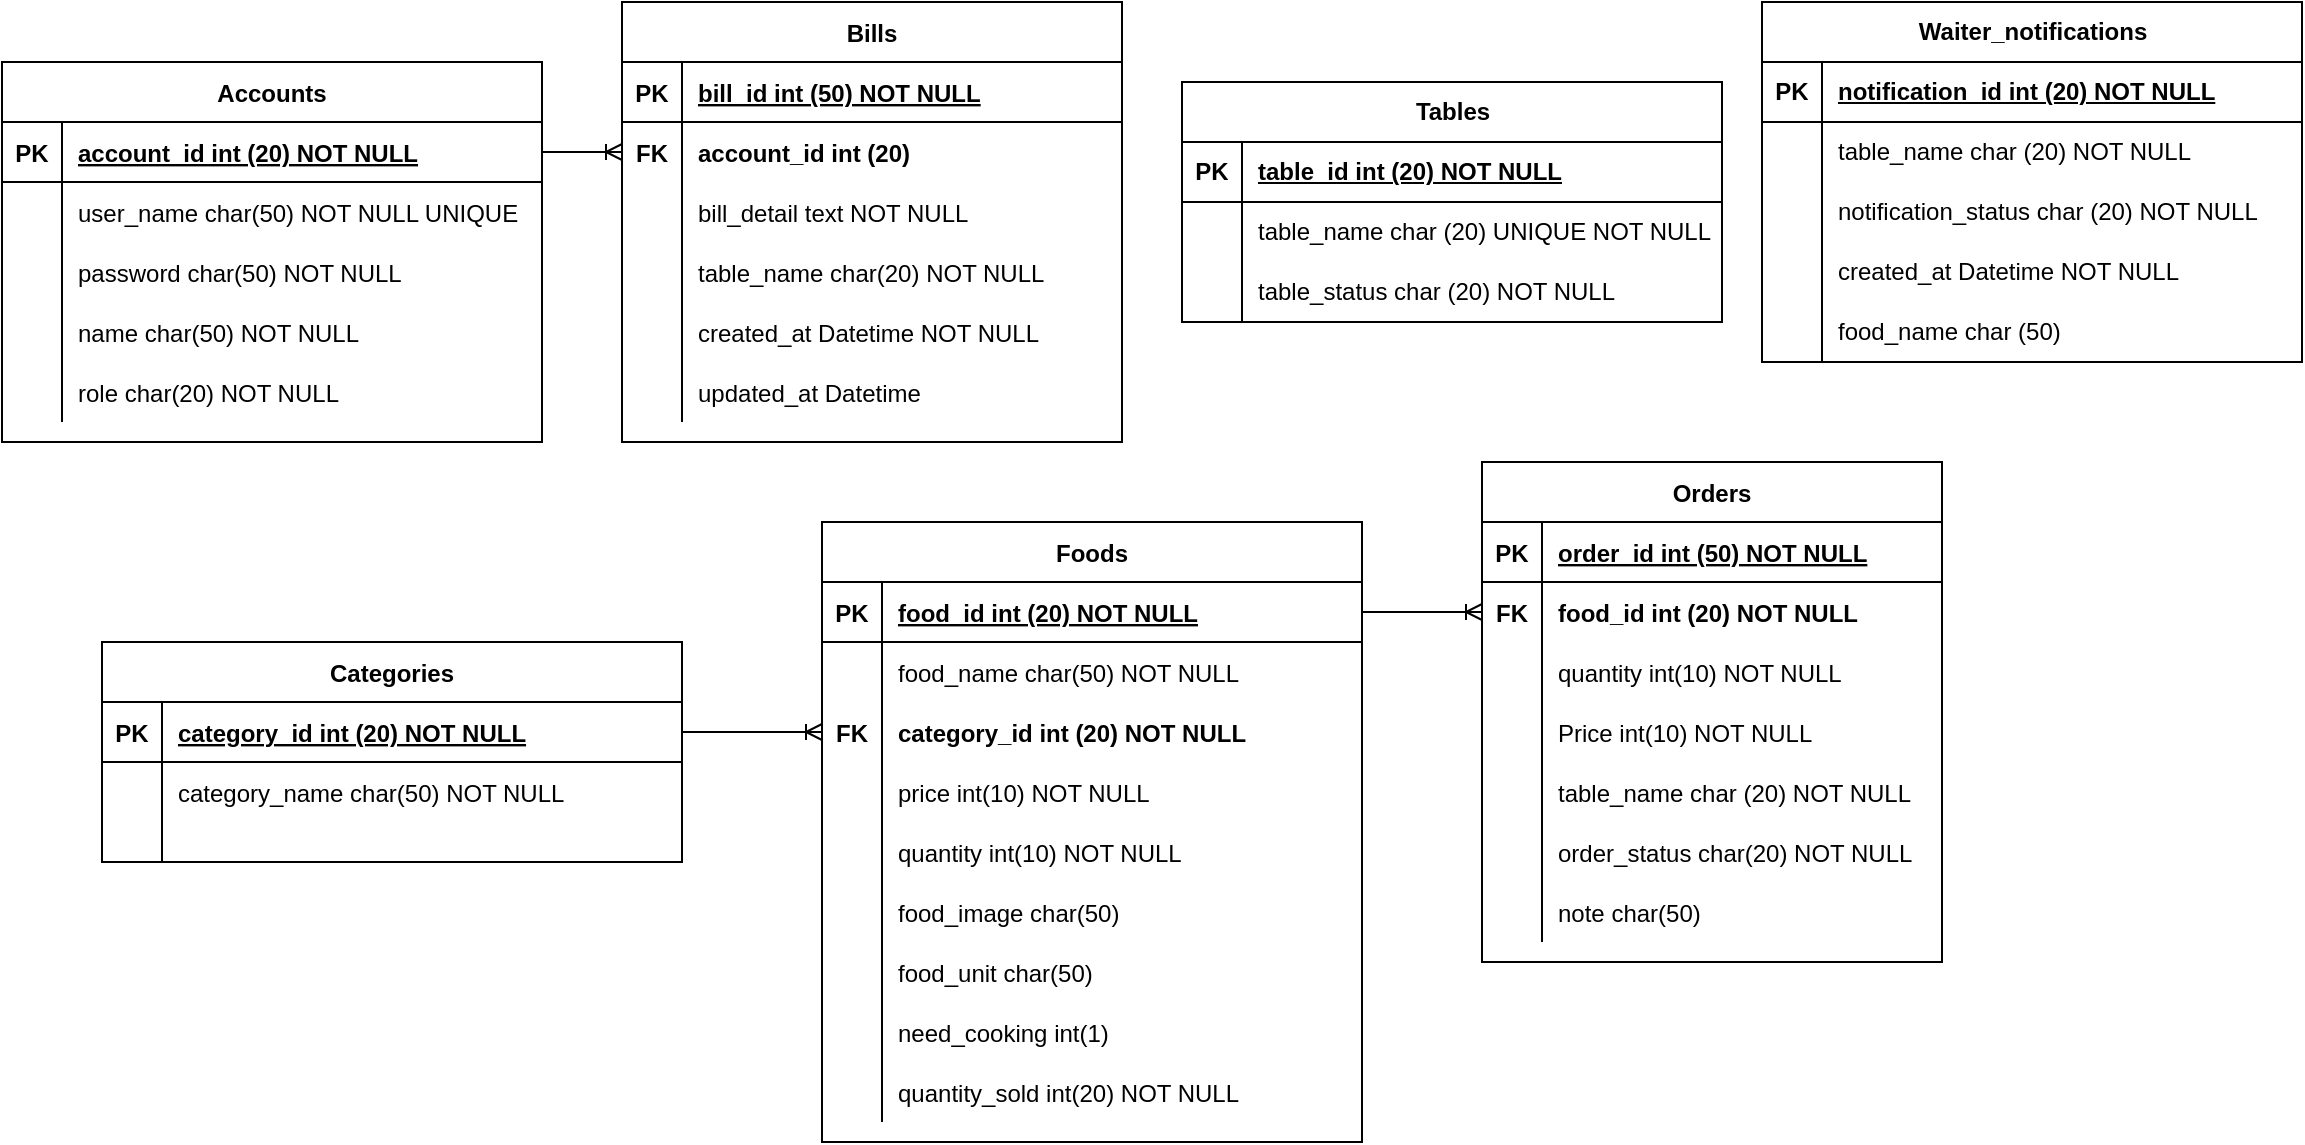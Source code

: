 <mxfile version="24.6.3" type="device">
  <diagram id="R2lEEEUBdFMjLlhIrx00" name="Page-1">
    <mxGraphModel dx="2076" dy="679" grid="1" gridSize="10" guides="1" tooltips="1" connect="1" arrows="1" fold="1" page="1" pageScale="1" pageWidth="850" pageHeight="1100" math="0" shadow="0" extFonts="Permanent Marker^https://fonts.googleapis.com/css?family=Permanent+Marker">
      <root>
        <mxCell id="0" />
        <mxCell id="1" parent="0" />
        <mxCell id="bPMgGf5_AhaVHWxSBTx6-1" value="Accounts" style="shape=table;startSize=30;container=1;collapsible=1;childLayout=tableLayout;fixedRows=1;rowLines=0;fontStyle=1;align=center;resizeLast=1;" parent="1" vertex="1">
          <mxGeometry x="-650" y="100" width="270" height="190" as="geometry" />
        </mxCell>
        <mxCell id="bPMgGf5_AhaVHWxSBTx6-2" value="" style="shape=partialRectangle;collapsible=0;dropTarget=0;pointerEvents=0;fillColor=none;points=[[0,0.5],[1,0.5]];portConstraint=eastwest;top=0;left=0;right=0;bottom=1;" parent="bPMgGf5_AhaVHWxSBTx6-1" vertex="1">
          <mxGeometry y="30" width="270" height="30" as="geometry" />
        </mxCell>
        <mxCell id="bPMgGf5_AhaVHWxSBTx6-3" value="PK" style="shape=partialRectangle;overflow=hidden;connectable=0;fillColor=none;top=0;left=0;bottom=0;right=0;fontStyle=1;" parent="bPMgGf5_AhaVHWxSBTx6-2" vertex="1">
          <mxGeometry width="30" height="30" as="geometry">
            <mxRectangle width="30" height="30" as="alternateBounds" />
          </mxGeometry>
        </mxCell>
        <mxCell id="bPMgGf5_AhaVHWxSBTx6-4" value="account_id int (20) NOT NULL" style="shape=partialRectangle;overflow=hidden;connectable=0;fillColor=none;top=0;left=0;bottom=0;right=0;align=left;spacingLeft=6;fontStyle=5;" parent="bPMgGf5_AhaVHWxSBTx6-2" vertex="1">
          <mxGeometry x="30" width="240" height="30" as="geometry">
            <mxRectangle width="240" height="30" as="alternateBounds" />
          </mxGeometry>
        </mxCell>
        <mxCell id="bPMgGf5_AhaVHWxSBTx6-5" value="" style="shape=partialRectangle;collapsible=0;dropTarget=0;pointerEvents=0;fillColor=none;points=[[0,0.5],[1,0.5]];portConstraint=eastwest;top=0;left=0;right=0;bottom=0;" parent="bPMgGf5_AhaVHWxSBTx6-1" vertex="1">
          <mxGeometry y="60" width="270" height="30" as="geometry" />
        </mxCell>
        <mxCell id="bPMgGf5_AhaVHWxSBTx6-6" value="" style="shape=partialRectangle;overflow=hidden;connectable=0;fillColor=none;top=0;left=0;bottom=0;right=0;" parent="bPMgGf5_AhaVHWxSBTx6-5" vertex="1">
          <mxGeometry width="30" height="30" as="geometry">
            <mxRectangle width="30" height="30" as="alternateBounds" />
          </mxGeometry>
        </mxCell>
        <mxCell id="bPMgGf5_AhaVHWxSBTx6-7" value="user_name char(50) NOT NULL UNIQUE" style="shape=partialRectangle;overflow=hidden;connectable=0;fillColor=none;top=0;left=0;bottom=0;right=0;align=left;spacingLeft=6;" parent="bPMgGf5_AhaVHWxSBTx6-5" vertex="1">
          <mxGeometry x="30" width="240" height="30" as="geometry">
            <mxRectangle width="240" height="30" as="alternateBounds" />
          </mxGeometry>
        </mxCell>
        <mxCell id="bPMgGf5_AhaVHWxSBTx6-8" value="" style="shape=partialRectangle;collapsible=0;dropTarget=0;pointerEvents=0;fillColor=none;points=[[0,0.5],[1,0.5]];portConstraint=eastwest;top=0;left=0;right=0;bottom=0;" parent="bPMgGf5_AhaVHWxSBTx6-1" vertex="1">
          <mxGeometry y="90" width="270" height="30" as="geometry" />
        </mxCell>
        <mxCell id="bPMgGf5_AhaVHWxSBTx6-9" value="" style="shape=partialRectangle;overflow=hidden;connectable=0;fillColor=none;top=0;left=0;bottom=0;right=0;" parent="bPMgGf5_AhaVHWxSBTx6-8" vertex="1">
          <mxGeometry width="30" height="30" as="geometry">
            <mxRectangle width="30" height="30" as="alternateBounds" />
          </mxGeometry>
        </mxCell>
        <mxCell id="bPMgGf5_AhaVHWxSBTx6-10" value="password char(50) NOT NULL" style="shape=partialRectangle;overflow=hidden;connectable=0;fillColor=none;top=0;left=0;bottom=0;right=0;align=left;spacingLeft=6;" parent="bPMgGf5_AhaVHWxSBTx6-8" vertex="1">
          <mxGeometry x="30" width="240" height="30" as="geometry">
            <mxRectangle width="240" height="30" as="alternateBounds" />
          </mxGeometry>
        </mxCell>
        <mxCell id="bPMgGf5_AhaVHWxSBTx6-11" value="" style="shape=partialRectangle;collapsible=0;dropTarget=0;pointerEvents=0;fillColor=none;points=[[0,0.5],[1,0.5]];portConstraint=eastwest;top=0;left=0;right=0;bottom=0;" parent="bPMgGf5_AhaVHWxSBTx6-1" vertex="1">
          <mxGeometry y="120" width="270" height="30" as="geometry" />
        </mxCell>
        <mxCell id="bPMgGf5_AhaVHWxSBTx6-12" value="" style="shape=partialRectangle;overflow=hidden;connectable=0;fillColor=none;top=0;left=0;bottom=0;right=0;" parent="bPMgGf5_AhaVHWxSBTx6-11" vertex="1">
          <mxGeometry width="30" height="30" as="geometry">
            <mxRectangle width="30" height="30" as="alternateBounds" />
          </mxGeometry>
        </mxCell>
        <mxCell id="bPMgGf5_AhaVHWxSBTx6-13" value="name char(50) NOT NULL" style="shape=partialRectangle;overflow=hidden;connectable=0;fillColor=none;top=0;left=0;bottom=0;right=0;align=left;spacingLeft=6;" parent="bPMgGf5_AhaVHWxSBTx6-11" vertex="1">
          <mxGeometry x="30" width="240" height="30" as="geometry">
            <mxRectangle width="240" height="30" as="alternateBounds" />
          </mxGeometry>
        </mxCell>
        <mxCell id="bPMgGf5_AhaVHWxSBTx6-14" value="" style="shape=partialRectangle;collapsible=0;dropTarget=0;pointerEvents=0;fillColor=none;points=[[0,0.5],[1,0.5]];portConstraint=eastwest;top=0;left=0;right=0;bottom=0;" parent="bPMgGf5_AhaVHWxSBTx6-1" vertex="1">
          <mxGeometry y="150" width="270" height="30" as="geometry" />
        </mxCell>
        <mxCell id="bPMgGf5_AhaVHWxSBTx6-15" value="" style="shape=partialRectangle;overflow=hidden;connectable=0;fillColor=none;top=0;left=0;bottom=0;right=0;" parent="bPMgGf5_AhaVHWxSBTx6-14" vertex="1">
          <mxGeometry width="30" height="30" as="geometry">
            <mxRectangle width="30" height="30" as="alternateBounds" />
          </mxGeometry>
        </mxCell>
        <mxCell id="bPMgGf5_AhaVHWxSBTx6-16" value="role char(20) NOT NULL" style="shape=partialRectangle;overflow=hidden;connectable=0;fillColor=none;top=0;left=0;bottom=0;right=0;align=left;spacingLeft=6;" parent="bPMgGf5_AhaVHWxSBTx6-14" vertex="1">
          <mxGeometry x="30" width="240" height="30" as="geometry">
            <mxRectangle width="240" height="30" as="alternateBounds" />
          </mxGeometry>
        </mxCell>
        <mxCell id="bPMgGf5_AhaVHWxSBTx6-17" value="Categories" style="shape=table;startSize=30;container=1;collapsible=1;childLayout=tableLayout;fixedRows=1;rowLines=0;fontStyle=1;align=center;resizeLast=1;" parent="1" vertex="1">
          <mxGeometry x="-600" y="390" width="290" height="110" as="geometry" />
        </mxCell>
        <mxCell id="bPMgGf5_AhaVHWxSBTx6-18" value="" style="shape=partialRectangle;collapsible=0;dropTarget=0;pointerEvents=0;fillColor=none;points=[[0,0.5],[1,0.5]];portConstraint=eastwest;top=0;left=0;right=0;bottom=1;" parent="bPMgGf5_AhaVHWxSBTx6-17" vertex="1">
          <mxGeometry y="30" width="290" height="30" as="geometry" />
        </mxCell>
        <mxCell id="bPMgGf5_AhaVHWxSBTx6-19" value="PK" style="shape=partialRectangle;overflow=hidden;connectable=0;fillColor=none;top=0;left=0;bottom=0;right=0;fontStyle=1;" parent="bPMgGf5_AhaVHWxSBTx6-18" vertex="1">
          <mxGeometry width="30" height="30" as="geometry">
            <mxRectangle width="30" height="30" as="alternateBounds" />
          </mxGeometry>
        </mxCell>
        <mxCell id="bPMgGf5_AhaVHWxSBTx6-20" value="category_id int (20) NOT NULL" style="shape=partialRectangle;overflow=hidden;connectable=0;fillColor=none;top=0;left=0;bottom=0;right=0;align=left;spacingLeft=6;fontStyle=5;" parent="bPMgGf5_AhaVHWxSBTx6-18" vertex="1">
          <mxGeometry x="30" width="260" height="30" as="geometry">
            <mxRectangle width="260" height="30" as="alternateBounds" />
          </mxGeometry>
        </mxCell>
        <mxCell id="bPMgGf5_AhaVHWxSBTx6-21" value="" style="shape=partialRectangle;collapsible=0;dropTarget=0;pointerEvents=0;fillColor=none;points=[[0,0.5],[1,0.5]];portConstraint=eastwest;top=0;left=0;right=0;bottom=0;" parent="bPMgGf5_AhaVHWxSBTx6-17" vertex="1">
          <mxGeometry y="60" width="290" height="30" as="geometry" />
        </mxCell>
        <mxCell id="bPMgGf5_AhaVHWxSBTx6-22" value="" style="shape=partialRectangle;overflow=hidden;connectable=0;fillColor=none;top=0;left=0;bottom=0;right=0;" parent="bPMgGf5_AhaVHWxSBTx6-21" vertex="1">
          <mxGeometry width="30" height="30" as="geometry">
            <mxRectangle width="30" height="30" as="alternateBounds" />
          </mxGeometry>
        </mxCell>
        <mxCell id="bPMgGf5_AhaVHWxSBTx6-23" value="category_name char(50) NOT NULL" style="shape=partialRectangle;overflow=hidden;connectable=0;fillColor=none;top=0;left=0;bottom=0;right=0;align=left;spacingLeft=6;" parent="bPMgGf5_AhaVHWxSBTx6-21" vertex="1">
          <mxGeometry x="30" width="260" height="30" as="geometry">
            <mxRectangle width="260" height="30" as="alternateBounds" />
          </mxGeometry>
        </mxCell>
        <mxCell id="bPMgGf5_AhaVHWxSBTx6-24" value="" style="shape=partialRectangle;collapsible=0;dropTarget=0;pointerEvents=0;fillColor=none;points=[[0,0.5],[1,0.5]];portConstraint=eastwest;top=0;left=0;right=0;bottom=0;" parent="bPMgGf5_AhaVHWxSBTx6-17" vertex="1">
          <mxGeometry y="90" width="290" height="20" as="geometry" />
        </mxCell>
        <mxCell id="bPMgGf5_AhaVHWxSBTx6-25" value="" style="shape=partialRectangle;overflow=hidden;connectable=0;fillColor=none;top=0;left=0;bottom=0;right=0;" parent="bPMgGf5_AhaVHWxSBTx6-24" vertex="1">
          <mxGeometry width="30" height="20" as="geometry">
            <mxRectangle width="30" height="20" as="alternateBounds" />
          </mxGeometry>
        </mxCell>
        <mxCell id="bPMgGf5_AhaVHWxSBTx6-26" value="" style="shape=partialRectangle;overflow=hidden;connectable=0;fillColor=none;top=0;left=0;bottom=0;right=0;align=left;spacingLeft=6;" parent="bPMgGf5_AhaVHWxSBTx6-24" vertex="1">
          <mxGeometry x="30" width="260" height="20" as="geometry">
            <mxRectangle width="260" height="20" as="alternateBounds" />
          </mxGeometry>
        </mxCell>
        <mxCell id="bPMgGf5_AhaVHWxSBTx6-27" value="Foods" style="shape=table;startSize=30;container=1;collapsible=1;childLayout=tableLayout;fixedRows=1;rowLines=0;fontStyle=1;align=center;resizeLast=1;" parent="1" vertex="1">
          <mxGeometry x="-240" y="330" width="270" height="310" as="geometry" />
        </mxCell>
        <mxCell id="bPMgGf5_AhaVHWxSBTx6-28" value="" style="shape=partialRectangle;collapsible=0;dropTarget=0;pointerEvents=0;fillColor=none;points=[[0,0.5],[1,0.5]];portConstraint=eastwest;top=0;left=0;right=0;bottom=1;" parent="bPMgGf5_AhaVHWxSBTx6-27" vertex="1">
          <mxGeometry y="30" width="270" height="30" as="geometry" />
        </mxCell>
        <mxCell id="bPMgGf5_AhaVHWxSBTx6-29" value="PK" style="shape=partialRectangle;overflow=hidden;connectable=0;fillColor=none;top=0;left=0;bottom=0;right=0;fontStyle=1;" parent="bPMgGf5_AhaVHWxSBTx6-28" vertex="1">
          <mxGeometry width="30" height="30" as="geometry">
            <mxRectangle width="30" height="30" as="alternateBounds" />
          </mxGeometry>
        </mxCell>
        <mxCell id="bPMgGf5_AhaVHWxSBTx6-30" value="food_id int (20) NOT NULL" style="shape=partialRectangle;overflow=hidden;connectable=0;fillColor=none;top=0;left=0;bottom=0;right=0;align=left;spacingLeft=6;fontStyle=5;" parent="bPMgGf5_AhaVHWxSBTx6-28" vertex="1">
          <mxGeometry x="30" width="240" height="30" as="geometry">
            <mxRectangle width="240" height="30" as="alternateBounds" />
          </mxGeometry>
        </mxCell>
        <mxCell id="bPMgGf5_AhaVHWxSBTx6-31" value="" style="shape=partialRectangle;collapsible=0;dropTarget=0;pointerEvents=0;fillColor=none;points=[[0,0.5],[1,0.5]];portConstraint=eastwest;top=0;left=0;right=0;bottom=0;" parent="bPMgGf5_AhaVHWxSBTx6-27" vertex="1">
          <mxGeometry y="60" width="270" height="30" as="geometry" />
        </mxCell>
        <mxCell id="bPMgGf5_AhaVHWxSBTx6-32" value="" style="shape=partialRectangle;overflow=hidden;connectable=0;fillColor=none;top=0;left=0;bottom=0;right=0;" parent="bPMgGf5_AhaVHWxSBTx6-31" vertex="1">
          <mxGeometry width="30" height="30" as="geometry">
            <mxRectangle width="30" height="30" as="alternateBounds" />
          </mxGeometry>
        </mxCell>
        <mxCell id="bPMgGf5_AhaVHWxSBTx6-33" value="food_name char(50) NOT NULL" style="shape=partialRectangle;overflow=hidden;connectable=0;fillColor=none;top=0;left=0;bottom=0;right=0;align=left;spacingLeft=6;" parent="bPMgGf5_AhaVHWxSBTx6-31" vertex="1">
          <mxGeometry x="30" width="240" height="30" as="geometry">
            <mxRectangle width="240" height="30" as="alternateBounds" />
          </mxGeometry>
        </mxCell>
        <mxCell id="bPMgGf5_AhaVHWxSBTx6-34" value="" style="shape=partialRectangle;collapsible=0;dropTarget=0;pointerEvents=0;fillColor=none;points=[[0,0.5],[1,0.5]];portConstraint=eastwest;top=0;left=0;right=0;bottom=0;" parent="bPMgGf5_AhaVHWxSBTx6-27" vertex="1">
          <mxGeometry y="90" width="270" height="30" as="geometry" />
        </mxCell>
        <mxCell id="bPMgGf5_AhaVHWxSBTx6-35" value="FK" style="shape=partialRectangle;overflow=hidden;connectable=0;fillColor=none;top=0;left=0;bottom=0;right=0;fontStyle=1" parent="bPMgGf5_AhaVHWxSBTx6-34" vertex="1">
          <mxGeometry width="30" height="30" as="geometry">
            <mxRectangle width="30" height="30" as="alternateBounds" />
          </mxGeometry>
        </mxCell>
        <mxCell id="bPMgGf5_AhaVHWxSBTx6-36" value="category_id int (20) NOT NULL" style="shape=partialRectangle;overflow=hidden;connectable=0;fillColor=none;top=0;left=0;bottom=0;right=0;align=left;spacingLeft=6;fontStyle=1" parent="bPMgGf5_AhaVHWxSBTx6-34" vertex="1">
          <mxGeometry x="30" width="240" height="30" as="geometry">
            <mxRectangle width="240" height="30" as="alternateBounds" />
          </mxGeometry>
        </mxCell>
        <mxCell id="bPMgGf5_AhaVHWxSBTx6-37" value="" style="shape=partialRectangle;collapsible=0;dropTarget=0;pointerEvents=0;fillColor=none;points=[[0,0.5],[1,0.5]];portConstraint=eastwest;top=0;left=0;right=0;bottom=0;" parent="bPMgGf5_AhaVHWxSBTx6-27" vertex="1">
          <mxGeometry y="120" width="270" height="30" as="geometry" />
        </mxCell>
        <mxCell id="bPMgGf5_AhaVHWxSBTx6-38" value="" style="shape=partialRectangle;overflow=hidden;connectable=0;fillColor=none;top=0;left=0;bottom=0;right=0;" parent="bPMgGf5_AhaVHWxSBTx6-37" vertex="1">
          <mxGeometry width="30" height="30" as="geometry">
            <mxRectangle width="30" height="30" as="alternateBounds" />
          </mxGeometry>
        </mxCell>
        <mxCell id="bPMgGf5_AhaVHWxSBTx6-39" value="price int(10) NOT NULL" style="shape=partialRectangle;overflow=hidden;connectable=0;fillColor=none;top=0;left=0;bottom=0;right=0;align=left;spacingLeft=6;" parent="bPMgGf5_AhaVHWxSBTx6-37" vertex="1">
          <mxGeometry x="30" width="240" height="30" as="geometry">
            <mxRectangle width="240" height="30" as="alternateBounds" />
          </mxGeometry>
        </mxCell>
        <mxCell id="bPMgGf5_AhaVHWxSBTx6-40" value="" style="shape=partialRectangle;collapsible=0;dropTarget=0;pointerEvents=0;fillColor=none;points=[[0,0.5],[1,0.5]];portConstraint=eastwest;top=0;left=0;right=0;bottom=0;" parent="bPMgGf5_AhaVHWxSBTx6-27" vertex="1">
          <mxGeometry y="150" width="270" height="30" as="geometry" />
        </mxCell>
        <mxCell id="bPMgGf5_AhaVHWxSBTx6-41" value="" style="shape=partialRectangle;overflow=hidden;connectable=0;fillColor=none;top=0;left=0;bottom=0;right=0;" parent="bPMgGf5_AhaVHWxSBTx6-40" vertex="1">
          <mxGeometry width="30" height="30" as="geometry">
            <mxRectangle width="30" height="30" as="alternateBounds" />
          </mxGeometry>
        </mxCell>
        <mxCell id="bPMgGf5_AhaVHWxSBTx6-42" value="quantity int(10) NOT NULL" style="shape=partialRectangle;overflow=hidden;connectable=0;fillColor=none;top=0;left=0;bottom=0;right=0;align=left;spacingLeft=6;" parent="bPMgGf5_AhaVHWxSBTx6-40" vertex="1">
          <mxGeometry x="30" width="240" height="30" as="geometry">
            <mxRectangle width="240" height="30" as="alternateBounds" />
          </mxGeometry>
        </mxCell>
        <mxCell id="bPMgGf5_AhaVHWxSBTx6-43" value="" style="shape=partialRectangle;collapsible=0;dropTarget=0;pointerEvents=0;fillColor=none;points=[[0,0.5],[1,0.5]];portConstraint=eastwest;top=0;left=0;right=0;bottom=0;" parent="bPMgGf5_AhaVHWxSBTx6-27" vertex="1">
          <mxGeometry y="180" width="270" height="30" as="geometry" />
        </mxCell>
        <mxCell id="bPMgGf5_AhaVHWxSBTx6-44" value="" style="shape=partialRectangle;overflow=hidden;connectable=0;fillColor=none;top=0;left=0;bottom=0;right=0;" parent="bPMgGf5_AhaVHWxSBTx6-43" vertex="1">
          <mxGeometry width="30" height="30" as="geometry">
            <mxRectangle width="30" height="30" as="alternateBounds" />
          </mxGeometry>
        </mxCell>
        <mxCell id="bPMgGf5_AhaVHWxSBTx6-45" value="food_image char(50)" style="shape=partialRectangle;overflow=hidden;connectable=0;fillColor=none;top=0;left=0;bottom=0;right=0;align=left;spacingLeft=6;" parent="bPMgGf5_AhaVHWxSBTx6-43" vertex="1">
          <mxGeometry x="30" width="240" height="30" as="geometry">
            <mxRectangle width="240" height="30" as="alternateBounds" />
          </mxGeometry>
        </mxCell>
        <mxCell id="bPMgGf5_AhaVHWxSBTx6-46" value="" style="shape=partialRectangle;collapsible=0;dropTarget=0;pointerEvents=0;fillColor=none;points=[[0,0.5],[1,0.5]];portConstraint=eastwest;top=0;left=0;right=0;bottom=0;" parent="bPMgGf5_AhaVHWxSBTx6-27" vertex="1">
          <mxGeometry y="210" width="270" height="30" as="geometry" />
        </mxCell>
        <mxCell id="bPMgGf5_AhaVHWxSBTx6-47" value="" style="shape=partialRectangle;overflow=hidden;connectable=0;fillColor=none;top=0;left=0;bottom=0;right=0;" parent="bPMgGf5_AhaVHWxSBTx6-46" vertex="1">
          <mxGeometry width="30" height="30" as="geometry">
            <mxRectangle width="30" height="30" as="alternateBounds" />
          </mxGeometry>
        </mxCell>
        <mxCell id="bPMgGf5_AhaVHWxSBTx6-48" value="food_unit char(50)" style="shape=partialRectangle;overflow=hidden;connectable=0;fillColor=none;top=0;left=0;bottom=0;right=0;align=left;spacingLeft=6;" parent="bPMgGf5_AhaVHWxSBTx6-46" vertex="1">
          <mxGeometry x="30" width="240" height="30" as="geometry">
            <mxRectangle width="240" height="30" as="alternateBounds" />
          </mxGeometry>
        </mxCell>
        <mxCell id="dNofP_B73UsDfMJLvxnc-1" value="" style="shape=partialRectangle;collapsible=0;dropTarget=0;pointerEvents=0;fillColor=none;points=[[0,0.5],[1,0.5]];portConstraint=eastwest;top=0;left=0;right=0;bottom=0;" parent="bPMgGf5_AhaVHWxSBTx6-27" vertex="1">
          <mxGeometry y="240" width="270" height="30" as="geometry" />
        </mxCell>
        <mxCell id="dNofP_B73UsDfMJLvxnc-2" value="" style="shape=partialRectangle;overflow=hidden;connectable=0;fillColor=none;top=0;left=0;bottom=0;right=0;" parent="dNofP_B73UsDfMJLvxnc-1" vertex="1">
          <mxGeometry width="30" height="30" as="geometry">
            <mxRectangle width="30" height="30" as="alternateBounds" />
          </mxGeometry>
        </mxCell>
        <mxCell id="dNofP_B73UsDfMJLvxnc-3" value="need_cooking int(1)" style="shape=partialRectangle;overflow=hidden;connectable=0;fillColor=none;top=0;left=0;bottom=0;right=0;align=left;spacingLeft=6;" parent="dNofP_B73UsDfMJLvxnc-1" vertex="1">
          <mxGeometry x="30" width="240" height="30" as="geometry">
            <mxRectangle width="240" height="30" as="alternateBounds" />
          </mxGeometry>
        </mxCell>
        <mxCell id="dNofP_B73UsDfMJLvxnc-4" value="" style="shape=partialRectangle;collapsible=0;dropTarget=0;pointerEvents=0;fillColor=none;points=[[0,0.5],[1,0.5]];portConstraint=eastwest;top=0;left=0;right=0;bottom=0;" parent="bPMgGf5_AhaVHWxSBTx6-27" vertex="1">
          <mxGeometry y="270" width="270" height="30" as="geometry" />
        </mxCell>
        <mxCell id="dNofP_B73UsDfMJLvxnc-5" value="" style="shape=partialRectangle;overflow=hidden;connectable=0;fillColor=none;top=0;left=0;bottom=0;right=0;" parent="dNofP_B73UsDfMJLvxnc-4" vertex="1">
          <mxGeometry width="30" height="30" as="geometry">
            <mxRectangle width="30" height="30" as="alternateBounds" />
          </mxGeometry>
        </mxCell>
        <mxCell id="dNofP_B73UsDfMJLvxnc-6" value="quantity_sold int(20) NOT NULL" style="shape=partialRectangle;overflow=hidden;connectable=0;fillColor=none;top=0;left=0;bottom=0;right=0;align=left;spacingLeft=6;" parent="dNofP_B73UsDfMJLvxnc-4" vertex="1">
          <mxGeometry x="30" width="240" height="30" as="geometry">
            <mxRectangle width="240" height="30" as="alternateBounds" />
          </mxGeometry>
        </mxCell>
        <mxCell id="bPMgGf5_AhaVHWxSBTx6-49" value="" style="edgeStyle=entityRelationEdgeStyle;fontSize=12;html=1;endArrow=ERoneToMany;rounded=0;exitX=1;exitY=0.5;exitDx=0;exitDy=0;entryX=0;entryY=0.5;entryDx=0;entryDy=0;" parent="1" source="bPMgGf5_AhaVHWxSBTx6-18" target="bPMgGf5_AhaVHWxSBTx6-34" edge="1">
          <mxGeometry width="100" height="100" relative="1" as="geometry">
            <mxPoint x="-200" y="530" as="sourcePoint" />
            <mxPoint x="-180" y="400" as="targetPoint" />
            <Array as="points">
              <mxPoint x="-290" y="570" />
            </Array>
          </mxGeometry>
        </mxCell>
        <mxCell id="bPMgGf5_AhaVHWxSBTx6-50" value="Bills" style="shape=table;startSize=30;container=1;collapsible=1;childLayout=tableLayout;fixedRows=1;rowLines=0;fontStyle=1;align=center;resizeLast=1;" parent="1" vertex="1">
          <mxGeometry x="-340" y="70" width="250" height="220" as="geometry" />
        </mxCell>
        <mxCell id="bPMgGf5_AhaVHWxSBTx6-51" value="" style="shape=partialRectangle;collapsible=0;dropTarget=0;pointerEvents=0;fillColor=none;points=[[0,0.5],[1,0.5]];portConstraint=eastwest;top=0;left=0;right=0;bottom=1;" parent="bPMgGf5_AhaVHWxSBTx6-50" vertex="1">
          <mxGeometry y="30" width="250" height="30" as="geometry" />
        </mxCell>
        <mxCell id="bPMgGf5_AhaVHWxSBTx6-52" value="PK" style="shape=partialRectangle;overflow=hidden;connectable=0;fillColor=none;top=0;left=0;bottom=0;right=0;fontStyle=1;" parent="bPMgGf5_AhaVHWxSBTx6-51" vertex="1">
          <mxGeometry width="30" height="30" as="geometry">
            <mxRectangle width="30" height="30" as="alternateBounds" />
          </mxGeometry>
        </mxCell>
        <mxCell id="bPMgGf5_AhaVHWxSBTx6-53" value="bill_id int (50) NOT NULL" style="shape=partialRectangle;overflow=hidden;connectable=0;fillColor=none;top=0;left=0;bottom=0;right=0;align=left;spacingLeft=6;fontStyle=5;" parent="bPMgGf5_AhaVHWxSBTx6-51" vertex="1">
          <mxGeometry x="30" width="220" height="30" as="geometry">
            <mxRectangle width="220" height="30" as="alternateBounds" />
          </mxGeometry>
        </mxCell>
        <mxCell id="bPMgGf5_AhaVHWxSBTx6-54" value="" style="shape=partialRectangle;collapsible=0;dropTarget=0;pointerEvents=0;fillColor=none;points=[[0,0.5],[1,0.5]];portConstraint=eastwest;top=0;left=0;right=0;bottom=0;" parent="bPMgGf5_AhaVHWxSBTx6-50" vertex="1">
          <mxGeometry y="60" width="250" height="30" as="geometry" />
        </mxCell>
        <mxCell id="bPMgGf5_AhaVHWxSBTx6-55" value="FK" style="shape=partialRectangle;overflow=hidden;connectable=0;fillColor=none;top=0;left=0;bottom=0;right=0;fontStyle=1" parent="bPMgGf5_AhaVHWxSBTx6-54" vertex="1">
          <mxGeometry width="30" height="30" as="geometry">
            <mxRectangle width="30" height="30" as="alternateBounds" />
          </mxGeometry>
        </mxCell>
        <mxCell id="bPMgGf5_AhaVHWxSBTx6-56" value="account_id int (20)" style="shape=partialRectangle;overflow=hidden;connectable=0;fillColor=none;top=0;left=0;bottom=0;right=0;align=left;spacingLeft=6;fontStyle=1" parent="bPMgGf5_AhaVHWxSBTx6-54" vertex="1">
          <mxGeometry x="30" width="220" height="30" as="geometry">
            <mxRectangle width="220" height="30" as="alternateBounds" />
          </mxGeometry>
        </mxCell>
        <mxCell id="bPMgGf5_AhaVHWxSBTx6-57" value="" style="shape=partialRectangle;collapsible=0;dropTarget=0;pointerEvents=0;fillColor=none;points=[[0,0.5],[1,0.5]];portConstraint=eastwest;top=0;left=0;right=0;bottom=0;" parent="bPMgGf5_AhaVHWxSBTx6-50" vertex="1">
          <mxGeometry y="90" width="250" height="30" as="geometry" />
        </mxCell>
        <mxCell id="bPMgGf5_AhaVHWxSBTx6-58" value="" style="shape=partialRectangle;overflow=hidden;connectable=0;fillColor=none;top=0;left=0;bottom=0;right=0;" parent="bPMgGf5_AhaVHWxSBTx6-57" vertex="1">
          <mxGeometry width="30" height="30" as="geometry">
            <mxRectangle width="30" height="30" as="alternateBounds" />
          </mxGeometry>
        </mxCell>
        <mxCell id="bPMgGf5_AhaVHWxSBTx6-59" value="bill_detail text NOT NULL" style="shape=partialRectangle;overflow=hidden;connectable=0;fillColor=none;top=0;left=0;bottom=0;right=0;align=left;spacingLeft=6;" parent="bPMgGf5_AhaVHWxSBTx6-57" vertex="1">
          <mxGeometry x="30" width="220" height="30" as="geometry">
            <mxRectangle width="220" height="30" as="alternateBounds" />
          </mxGeometry>
        </mxCell>
        <mxCell id="bPMgGf5_AhaVHWxSBTx6-66" value="" style="shape=partialRectangle;collapsible=0;dropTarget=0;pointerEvents=0;fillColor=none;points=[[0,0.5],[1,0.5]];portConstraint=eastwest;top=0;left=0;right=0;bottom=0;" parent="bPMgGf5_AhaVHWxSBTx6-50" vertex="1">
          <mxGeometry y="120" width="250" height="30" as="geometry" />
        </mxCell>
        <mxCell id="bPMgGf5_AhaVHWxSBTx6-67" value="" style="shape=partialRectangle;overflow=hidden;connectable=0;fillColor=none;top=0;left=0;bottom=0;right=0;fontStyle=1" parent="bPMgGf5_AhaVHWxSBTx6-66" vertex="1">
          <mxGeometry width="30" height="30" as="geometry">
            <mxRectangle width="30" height="30" as="alternateBounds" />
          </mxGeometry>
        </mxCell>
        <mxCell id="bPMgGf5_AhaVHWxSBTx6-68" value="table_name char(20) NOT NULL" style="shape=partialRectangle;overflow=hidden;connectable=0;fillColor=none;top=0;left=0;bottom=0;right=0;align=left;spacingLeft=6;fontStyle=0" parent="bPMgGf5_AhaVHWxSBTx6-66" vertex="1">
          <mxGeometry x="30" width="220" height="30" as="geometry">
            <mxRectangle width="220" height="30" as="alternateBounds" />
          </mxGeometry>
        </mxCell>
        <mxCell id="bPMgGf5_AhaVHWxSBTx6-156" value="" style="shape=partialRectangle;collapsible=0;dropTarget=0;pointerEvents=0;fillColor=none;points=[[0,0.5],[1,0.5]];portConstraint=eastwest;top=0;left=0;right=0;bottom=0;" parent="bPMgGf5_AhaVHWxSBTx6-50" vertex="1">
          <mxGeometry y="150" width="250" height="30" as="geometry" />
        </mxCell>
        <mxCell id="bPMgGf5_AhaVHWxSBTx6-157" value="" style="shape=partialRectangle;overflow=hidden;connectable=0;fillColor=none;top=0;left=0;bottom=0;right=0;fontStyle=1" parent="bPMgGf5_AhaVHWxSBTx6-156" vertex="1">
          <mxGeometry width="30" height="30" as="geometry">
            <mxRectangle width="30" height="30" as="alternateBounds" />
          </mxGeometry>
        </mxCell>
        <mxCell id="bPMgGf5_AhaVHWxSBTx6-158" value="created_at Datetime NOT NULL" style="shape=partialRectangle;overflow=hidden;connectable=0;fillColor=none;top=0;left=0;bottom=0;right=0;align=left;spacingLeft=6;fontStyle=0" parent="bPMgGf5_AhaVHWxSBTx6-156" vertex="1">
          <mxGeometry x="30" width="220" height="30" as="geometry">
            <mxRectangle width="220" height="30" as="alternateBounds" />
          </mxGeometry>
        </mxCell>
        <mxCell id="f5Uj2UCxnoqipFwZL3Yd-17" value="" style="shape=partialRectangle;collapsible=0;dropTarget=0;pointerEvents=0;fillColor=none;points=[[0,0.5],[1,0.5]];portConstraint=eastwest;top=0;left=0;right=0;bottom=0;" parent="bPMgGf5_AhaVHWxSBTx6-50" vertex="1">
          <mxGeometry y="180" width="250" height="30" as="geometry" />
        </mxCell>
        <mxCell id="f5Uj2UCxnoqipFwZL3Yd-18" value="" style="shape=partialRectangle;overflow=hidden;connectable=0;fillColor=none;top=0;left=0;bottom=0;right=0;" parent="f5Uj2UCxnoqipFwZL3Yd-17" vertex="1">
          <mxGeometry width="30" height="30" as="geometry">
            <mxRectangle width="30" height="30" as="alternateBounds" />
          </mxGeometry>
        </mxCell>
        <mxCell id="f5Uj2UCxnoqipFwZL3Yd-19" value="updated_at Datetime " style="shape=partialRectangle;overflow=hidden;connectable=0;fillColor=none;top=0;left=0;bottom=0;right=0;align=left;spacingLeft=6;" parent="f5Uj2UCxnoqipFwZL3Yd-17" vertex="1">
          <mxGeometry x="30" width="220" height="30" as="geometry">
            <mxRectangle width="220" height="30" as="alternateBounds" />
          </mxGeometry>
        </mxCell>
        <mxCell id="bPMgGf5_AhaVHWxSBTx6-85" value="" style="edgeStyle=entityRelationEdgeStyle;fontSize=12;html=1;endArrow=ERoneToMany;rounded=0;exitX=1;exitY=0.5;exitDx=0;exitDy=0;entryX=0;entryY=0.5;entryDx=0;entryDy=0;" parent="1" source="bPMgGf5_AhaVHWxSBTx6-2" target="bPMgGf5_AhaVHWxSBTx6-54" edge="1">
          <mxGeometry width="100" height="100" relative="1" as="geometry">
            <mxPoint x="-470" y="160" as="sourcePoint" />
            <mxPoint x="-375" y="160" as="targetPoint" />
            <Array as="points">
              <mxPoint x="-455" y="295" />
              <mxPoint x="-415" y="-165" />
            </Array>
          </mxGeometry>
        </mxCell>
        <mxCell id="bPMgGf5_AhaVHWxSBTx6-86" value="Tables" style="shape=table;startSize=30;container=1;collapsible=1;childLayout=tableLayout;fixedRows=1;rowLines=0;fontStyle=1;align=center;resizeLast=1;html=1;" parent="1" vertex="1">
          <mxGeometry x="-60" y="110" width="270" height="120" as="geometry" />
        </mxCell>
        <mxCell id="bPMgGf5_AhaVHWxSBTx6-87" value="" style="shape=tableRow;horizontal=0;startSize=0;swimlaneHead=0;swimlaneBody=0;fillColor=none;collapsible=0;dropTarget=0;points=[[0,0.5],[1,0.5]];portConstraint=eastwest;top=0;left=0;right=0;bottom=1;" parent="bPMgGf5_AhaVHWxSBTx6-86" vertex="1">
          <mxGeometry y="30" width="270" height="30" as="geometry" />
        </mxCell>
        <mxCell id="bPMgGf5_AhaVHWxSBTx6-88" value="PK" style="shape=partialRectangle;connectable=0;fillColor=none;top=0;left=0;bottom=0;right=0;fontStyle=1;overflow=hidden;whiteSpace=wrap;html=1;" parent="bPMgGf5_AhaVHWxSBTx6-87" vertex="1">
          <mxGeometry width="30" height="30" as="geometry">
            <mxRectangle width="30" height="30" as="alternateBounds" />
          </mxGeometry>
        </mxCell>
        <mxCell id="bPMgGf5_AhaVHWxSBTx6-89" value="&lt;span style=&quot;text-wrap: nowrap;&quot;&gt;table_id int (20) NOT NULL&lt;/span&gt;" style="shape=partialRectangle;connectable=0;fillColor=none;top=0;left=0;bottom=0;right=0;align=left;spacingLeft=6;fontStyle=5;overflow=hidden;whiteSpace=wrap;html=1;" parent="bPMgGf5_AhaVHWxSBTx6-87" vertex="1">
          <mxGeometry x="30" width="240" height="30" as="geometry">
            <mxRectangle width="240" height="30" as="alternateBounds" />
          </mxGeometry>
        </mxCell>
        <mxCell id="bPMgGf5_AhaVHWxSBTx6-90" value="" style="shape=tableRow;horizontal=0;startSize=0;swimlaneHead=0;swimlaneBody=0;fillColor=none;collapsible=0;dropTarget=0;points=[[0,0.5],[1,0.5]];portConstraint=eastwest;top=0;left=0;right=0;bottom=0;" parent="bPMgGf5_AhaVHWxSBTx6-86" vertex="1">
          <mxGeometry y="60" width="270" height="30" as="geometry" />
        </mxCell>
        <mxCell id="bPMgGf5_AhaVHWxSBTx6-91" value="" style="shape=partialRectangle;connectable=0;fillColor=none;top=0;left=0;bottom=0;right=0;editable=1;overflow=hidden;whiteSpace=wrap;html=1;" parent="bPMgGf5_AhaVHWxSBTx6-90" vertex="1">
          <mxGeometry width="30" height="30" as="geometry">
            <mxRectangle width="30" height="30" as="alternateBounds" />
          </mxGeometry>
        </mxCell>
        <mxCell id="bPMgGf5_AhaVHWxSBTx6-92" value="table_name char (20) UNIQUE NOT NULL" style="shape=partialRectangle;connectable=0;fillColor=none;top=0;left=0;bottom=0;right=0;align=left;spacingLeft=6;overflow=hidden;whiteSpace=wrap;html=1;" parent="bPMgGf5_AhaVHWxSBTx6-90" vertex="1">
          <mxGeometry x="30" width="240" height="30" as="geometry">
            <mxRectangle width="240" height="30" as="alternateBounds" />
          </mxGeometry>
        </mxCell>
        <mxCell id="bPMgGf5_AhaVHWxSBTx6-93" value="" style="shape=tableRow;horizontal=0;startSize=0;swimlaneHead=0;swimlaneBody=0;fillColor=none;collapsible=0;dropTarget=0;points=[[0,0.5],[1,0.5]];portConstraint=eastwest;top=0;left=0;right=0;bottom=0;" parent="bPMgGf5_AhaVHWxSBTx6-86" vertex="1">
          <mxGeometry y="90" width="270" height="30" as="geometry" />
        </mxCell>
        <mxCell id="bPMgGf5_AhaVHWxSBTx6-94" value="" style="shape=partialRectangle;connectable=0;fillColor=none;top=0;left=0;bottom=0;right=0;editable=1;overflow=hidden;whiteSpace=wrap;html=1;" parent="bPMgGf5_AhaVHWxSBTx6-93" vertex="1">
          <mxGeometry width="30" height="30" as="geometry">
            <mxRectangle width="30" height="30" as="alternateBounds" />
          </mxGeometry>
        </mxCell>
        <mxCell id="bPMgGf5_AhaVHWxSBTx6-95" value="table_status char (20) NOT NULL" style="shape=partialRectangle;connectable=0;fillColor=none;top=0;left=0;bottom=0;right=0;align=left;spacingLeft=6;overflow=hidden;whiteSpace=wrap;html=1;" parent="bPMgGf5_AhaVHWxSBTx6-93" vertex="1">
          <mxGeometry x="30" width="240" height="30" as="geometry">
            <mxRectangle width="240" height="30" as="alternateBounds" />
          </mxGeometry>
        </mxCell>
        <mxCell id="bPMgGf5_AhaVHWxSBTx6-97" value="Orders" style="shape=table;startSize=30;container=1;collapsible=1;childLayout=tableLayout;fixedRows=1;rowLines=0;fontStyle=1;align=center;resizeLast=1;" parent="1" vertex="1">
          <mxGeometry x="90" y="300" width="230.0" height="250" as="geometry" />
        </mxCell>
        <mxCell id="bPMgGf5_AhaVHWxSBTx6-98" value="" style="shape=partialRectangle;collapsible=0;dropTarget=0;pointerEvents=0;fillColor=none;points=[[0,0.5],[1,0.5]];portConstraint=eastwest;top=0;left=0;right=0;bottom=1;" parent="bPMgGf5_AhaVHWxSBTx6-97" vertex="1">
          <mxGeometry y="30" width="230.0" height="30" as="geometry" />
        </mxCell>
        <mxCell id="bPMgGf5_AhaVHWxSBTx6-99" value="PK" style="shape=partialRectangle;overflow=hidden;connectable=0;fillColor=none;top=0;left=0;bottom=0;right=0;fontStyle=1;" parent="bPMgGf5_AhaVHWxSBTx6-98" vertex="1">
          <mxGeometry width="30" height="30" as="geometry">
            <mxRectangle width="30" height="30" as="alternateBounds" />
          </mxGeometry>
        </mxCell>
        <mxCell id="bPMgGf5_AhaVHWxSBTx6-100" value="order_id int (50) NOT NULL" style="shape=partialRectangle;overflow=hidden;connectable=0;fillColor=none;top=0;left=0;bottom=0;right=0;align=left;spacingLeft=6;fontStyle=5;" parent="bPMgGf5_AhaVHWxSBTx6-98" vertex="1">
          <mxGeometry x="30" width="200.0" height="30" as="geometry">
            <mxRectangle width="200.0" height="30" as="alternateBounds" />
          </mxGeometry>
        </mxCell>
        <mxCell id="bPMgGf5_AhaVHWxSBTx6-101" value="" style="shape=partialRectangle;collapsible=0;dropTarget=0;pointerEvents=0;fillColor=none;points=[[0,0.5],[1,0.5]];portConstraint=eastwest;top=0;left=0;right=0;bottom=0;" parent="bPMgGf5_AhaVHWxSBTx6-97" vertex="1">
          <mxGeometry y="60" width="230.0" height="30" as="geometry" />
        </mxCell>
        <mxCell id="bPMgGf5_AhaVHWxSBTx6-102" value="FK" style="shape=partialRectangle;overflow=hidden;connectable=0;fillColor=none;top=0;left=0;bottom=0;right=0;fontStyle=1" parent="bPMgGf5_AhaVHWxSBTx6-101" vertex="1">
          <mxGeometry width="30" height="30" as="geometry">
            <mxRectangle width="30" height="30" as="alternateBounds" />
          </mxGeometry>
        </mxCell>
        <mxCell id="bPMgGf5_AhaVHWxSBTx6-103" value="food_id int (20) NOT NULL" style="shape=partialRectangle;overflow=hidden;connectable=0;fillColor=none;top=0;left=0;bottom=0;right=0;align=left;spacingLeft=6;fontStyle=1" parent="bPMgGf5_AhaVHWxSBTx6-101" vertex="1">
          <mxGeometry x="30" width="200.0" height="30" as="geometry">
            <mxRectangle width="200.0" height="30" as="alternateBounds" />
          </mxGeometry>
        </mxCell>
        <mxCell id="bPMgGf5_AhaVHWxSBTx6-104" value="" style="shape=partialRectangle;collapsible=0;dropTarget=0;pointerEvents=0;fillColor=none;points=[[0,0.5],[1,0.5]];portConstraint=eastwest;top=0;left=0;right=0;bottom=0;" parent="bPMgGf5_AhaVHWxSBTx6-97" vertex="1">
          <mxGeometry y="90" width="230.0" height="30" as="geometry" />
        </mxCell>
        <mxCell id="bPMgGf5_AhaVHWxSBTx6-105" value="" style="shape=partialRectangle;overflow=hidden;connectable=0;fillColor=none;top=0;left=0;bottom=0;right=0;" parent="bPMgGf5_AhaVHWxSBTx6-104" vertex="1">
          <mxGeometry width="30" height="30" as="geometry">
            <mxRectangle width="30" height="30" as="alternateBounds" />
          </mxGeometry>
        </mxCell>
        <mxCell id="bPMgGf5_AhaVHWxSBTx6-106" value="quantity int(10) NOT NULL" style="shape=partialRectangle;overflow=hidden;connectable=0;fillColor=none;top=0;left=0;bottom=0;right=0;align=left;spacingLeft=6;" parent="bPMgGf5_AhaVHWxSBTx6-104" vertex="1">
          <mxGeometry x="30" width="200.0" height="30" as="geometry">
            <mxRectangle width="200.0" height="30" as="alternateBounds" />
          </mxGeometry>
        </mxCell>
        <mxCell id="bPMgGf5_AhaVHWxSBTx6-107" value="" style="shape=partialRectangle;collapsible=0;dropTarget=0;pointerEvents=0;fillColor=none;points=[[0,0.5],[1,0.5]];portConstraint=eastwest;top=0;left=0;right=0;bottom=0;" parent="bPMgGf5_AhaVHWxSBTx6-97" vertex="1">
          <mxGeometry y="120" width="230.0" height="30" as="geometry" />
        </mxCell>
        <mxCell id="bPMgGf5_AhaVHWxSBTx6-108" value="" style="shape=partialRectangle;overflow=hidden;connectable=0;fillColor=none;top=0;left=0;bottom=0;right=0;fontStyle=1" parent="bPMgGf5_AhaVHWxSBTx6-107" vertex="1">
          <mxGeometry width="30" height="30" as="geometry">
            <mxRectangle width="30" height="30" as="alternateBounds" />
          </mxGeometry>
        </mxCell>
        <mxCell id="bPMgGf5_AhaVHWxSBTx6-109" value="Price int(10) NOT NULL" style="shape=partialRectangle;overflow=hidden;connectable=0;fillColor=none;top=0;left=0;bottom=0;right=0;align=left;spacingLeft=6;" parent="bPMgGf5_AhaVHWxSBTx6-107" vertex="1">
          <mxGeometry x="30" width="200.0" height="30" as="geometry">
            <mxRectangle width="200.0" height="30" as="alternateBounds" />
          </mxGeometry>
        </mxCell>
        <mxCell id="bPMgGf5_AhaVHWxSBTx6-110" value="" style="shape=partialRectangle;collapsible=0;dropTarget=0;pointerEvents=0;fillColor=none;points=[[0,0.5],[1,0.5]];portConstraint=eastwest;top=0;left=0;right=0;bottom=0;" parent="bPMgGf5_AhaVHWxSBTx6-97" vertex="1">
          <mxGeometry y="150" width="230.0" height="30" as="geometry" />
        </mxCell>
        <mxCell id="bPMgGf5_AhaVHWxSBTx6-111" value="" style="shape=partialRectangle;overflow=hidden;connectable=0;fillColor=none;top=0;left=0;bottom=0;right=0;fontStyle=1" parent="bPMgGf5_AhaVHWxSBTx6-110" vertex="1">
          <mxGeometry width="30" height="30" as="geometry">
            <mxRectangle width="30" height="30" as="alternateBounds" />
          </mxGeometry>
        </mxCell>
        <mxCell id="bPMgGf5_AhaVHWxSBTx6-112" value="table_name char (20) NOT NULL" style="shape=partialRectangle;overflow=hidden;connectable=0;fillColor=none;top=0;left=0;bottom=0;right=0;align=left;spacingLeft=6;fontStyle=0" parent="bPMgGf5_AhaVHWxSBTx6-110" vertex="1">
          <mxGeometry x="30" width="200.0" height="30" as="geometry">
            <mxRectangle width="200.0" height="30" as="alternateBounds" />
          </mxGeometry>
        </mxCell>
        <mxCell id="bPMgGf5_AhaVHWxSBTx6-113" value="" style="shape=partialRectangle;collapsible=0;dropTarget=0;pointerEvents=0;fillColor=none;points=[[0,0.5],[1,0.5]];portConstraint=eastwest;top=0;left=0;right=0;bottom=0;" parent="bPMgGf5_AhaVHWxSBTx6-97" vertex="1">
          <mxGeometry y="180" width="230.0" height="30" as="geometry" />
        </mxCell>
        <mxCell id="bPMgGf5_AhaVHWxSBTx6-114" value="" style="shape=partialRectangle;overflow=hidden;connectable=0;fillColor=none;top=0;left=0;bottom=0;right=0;fontStyle=1" parent="bPMgGf5_AhaVHWxSBTx6-113" vertex="1">
          <mxGeometry width="30" height="30" as="geometry">
            <mxRectangle width="30" height="30" as="alternateBounds" />
          </mxGeometry>
        </mxCell>
        <mxCell id="bPMgGf5_AhaVHWxSBTx6-115" value="order_status char(20) NOT NULL" style="shape=partialRectangle;overflow=hidden;connectable=0;fillColor=none;top=0;left=0;bottom=0;right=0;align=left;spacingLeft=6;" parent="bPMgGf5_AhaVHWxSBTx6-113" vertex="1">
          <mxGeometry x="30" width="200.0" height="30" as="geometry">
            <mxRectangle width="200.0" height="30" as="alternateBounds" />
          </mxGeometry>
        </mxCell>
        <mxCell id="bPMgGf5_AhaVHWxSBTx6-116" value="" style="shape=partialRectangle;collapsible=0;dropTarget=0;pointerEvents=0;fillColor=none;points=[[0,0.5],[1,0.5]];portConstraint=eastwest;top=0;left=0;right=0;bottom=0;" parent="bPMgGf5_AhaVHWxSBTx6-97" vertex="1">
          <mxGeometry y="210" width="230.0" height="30" as="geometry" />
        </mxCell>
        <mxCell id="bPMgGf5_AhaVHWxSBTx6-117" value="" style="shape=partialRectangle;overflow=hidden;connectable=0;fillColor=none;top=0;left=0;bottom=0;right=0;fontStyle=1" parent="bPMgGf5_AhaVHWxSBTx6-116" vertex="1">
          <mxGeometry width="30" height="30" as="geometry">
            <mxRectangle width="30" height="30" as="alternateBounds" />
          </mxGeometry>
        </mxCell>
        <mxCell id="bPMgGf5_AhaVHWxSBTx6-118" value="note char(50) " style="shape=partialRectangle;overflow=hidden;connectable=0;fillColor=none;top=0;left=0;bottom=0;right=0;align=left;spacingLeft=6;" parent="bPMgGf5_AhaVHWxSBTx6-116" vertex="1">
          <mxGeometry x="30" width="200.0" height="30" as="geometry">
            <mxRectangle width="200.0" height="30" as="alternateBounds" />
          </mxGeometry>
        </mxCell>
        <mxCell id="bPMgGf5_AhaVHWxSBTx6-119" value="" style="edgeStyle=entityRelationEdgeStyle;fontSize=12;html=1;endArrow=ERoneToMany;rounded=0;exitX=1;exitY=0.5;exitDx=0;exitDy=0;entryX=0;entryY=0.5;entryDx=0;entryDy=0;" parent="1" source="bPMgGf5_AhaVHWxSBTx6-28" target="bPMgGf5_AhaVHWxSBTx6-101" edge="1">
          <mxGeometry width="100" height="100" relative="1" as="geometry">
            <mxPoint x="-110" y="710" as="sourcePoint" />
            <mxPoint x="-10" y="610" as="targetPoint" />
          </mxGeometry>
        </mxCell>
        <mxCell id="bPMgGf5_AhaVHWxSBTx6-121" value="Waiter_notifications" style="shape=table;startSize=30;container=1;collapsible=1;childLayout=tableLayout;fixedRows=1;rowLines=0;fontStyle=1;align=center;resizeLast=1;html=1;" parent="1" vertex="1">
          <mxGeometry x="230" y="70" width="270" height="180" as="geometry" />
        </mxCell>
        <mxCell id="bPMgGf5_AhaVHWxSBTx6-122" value="" style="shape=tableRow;horizontal=0;startSize=0;swimlaneHead=0;swimlaneBody=0;fillColor=none;collapsible=0;dropTarget=0;points=[[0,0.5],[1,0.5]];portConstraint=eastwest;top=0;left=0;right=0;bottom=1;" parent="bPMgGf5_AhaVHWxSBTx6-121" vertex="1">
          <mxGeometry y="30" width="270" height="30" as="geometry" />
        </mxCell>
        <mxCell id="bPMgGf5_AhaVHWxSBTx6-123" value="PK" style="shape=partialRectangle;connectable=0;fillColor=none;top=0;left=0;bottom=0;right=0;fontStyle=1;overflow=hidden;whiteSpace=wrap;html=1;" parent="bPMgGf5_AhaVHWxSBTx6-122" vertex="1">
          <mxGeometry width="30" height="30" as="geometry">
            <mxRectangle width="30" height="30" as="alternateBounds" />
          </mxGeometry>
        </mxCell>
        <mxCell id="bPMgGf5_AhaVHWxSBTx6-124" value="&lt;span style=&quot;text-wrap: nowrap;&quot;&gt;notification_id int (20) NOT NULL&lt;/span&gt;" style="shape=partialRectangle;connectable=0;fillColor=none;top=0;left=0;bottom=0;right=0;align=left;spacingLeft=6;fontStyle=5;overflow=hidden;whiteSpace=wrap;html=1;" parent="bPMgGf5_AhaVHWxSBTx6-122" vertex="1">
          <mxGeometry x="30" width="240" height="30" as="geometry">
            <mxRectangle width="240" height="30" as="alternateBounds" />
          </mxGeometry>
        </mxCell>
        <mxCell id="bPMgGf5_AhaVHWxSBTx6-125" value="" style="shape=tableRow;horizontal=0;startSize=0;swimlaneHead=0;swimlaneBody=0;fillColor=none;collapsible=0;dropTarget=0;points=[[0,0.5],[1,0.5]];portConstraint=eastwest;top=0;left=0;right=0;bottom=0;" parent="bPMgGf5_AhaVHWxSBTx6-121" vertex="1">
          <mxGeometry y="60" width="270" height="30" as="geometry" />
        </mxCell>
        <mxCell id="bPMgGf5_AhaVHWxSBTx6-126" value="" style="shape=partialRectangle;connectable=0;fillColor=none;top=0;left=0;bottom=0;right=0;editable=1;overflow=hidden;whiteSpace=wrap;html=1;" parent="bPMgGf5_AhaVHWxSBTx6-125" vertex="1">
          <mxGeometry width="30" height="30" as="geometry">
            <mxRectangle width="30" height="30" as="alternateBounds" />
          </mxGeometry>
        </mxCell>
        <mxCell id="bPMgGf5_AhaVHWxSBTx6-127" value="table_name char (20) NOT NULL" style="shape=partialRectangle;connectable=0;fillColor=none;top=0;left=0;bottom=0;right=0;align=left;spacingLeft=6;overflow=hidden;whiteSpace=wrap;html=1;" parent="bPMgGf5_AhaVHWxSBTx6-125" vertex="1">
          <mxGeometry x="30" width="240" height="30" as="geometry">
            <mxRectangle width="240" height="30" as="alternateBounds" />
          </mxGeometry>
        </mxCell>
        <mxCell id="bPMgGf5_AhaVHWxSBTx6-128" value="" style="shape=tableRow;horizontal=0;startSize=0;swimlaneHead=0;swimlaneBody=0;fillColor=none;collapsible=0;dropTarget=0;points=[[0,0.5],[1,0.5]];portConstraint=eastwest;top=0;left=0;right=0;bottom=0;" parent="bPMgGf5_AhaVHWxSBTx6-121" vertex="1">
          <mxGeometry y="90" width="270" height="30" as="geometry" />
        </mxCell>
        <mxCell id="bPMgGf5_AhaVHWxSBTx6-129" value="" style="shape=partialRectangle;connectable=0;fillColor=none;top=0;left=0;bottom=0;right=0;editable=1;overflow=hidden;whiteSpace=wrap;html=1;" parent="bPMgGf5_AhaVHWxSBTx6-128" vertex="1">
          <mxGeometry width="30" height="30" as="geometry">
            <mxRectangle width="30" height="30" as="alternateBounds" />
          </mxGeometry>
        </mxCell>
        <mxCell id="bPMgGf5_AhaVHWxSBTx6-130" value="notification_status char (20) NOT NULL" style="shape=partialRectangle;connectable=0;fillColor=none;top=0;left=0;bottom=0;right=0;align=left;spacingLeft=6;overflow=hidden;whiteSpace=wrap;html=1;" parent="bPMgGf5_AhaVHWxSBTx6-128" vertex="1">
          <mxGeometry x="30" width="240" height="30" as="geometry">
            <mxRectangle width="240" height="30" as="alternateBounds" />
          </mxGeometry>
        </mxCell>
        <mxCell id="bPMgGf5_AhaVHWxSBTx6-131" value="" style="shape=tableRow;horizontal=0;startSize=0;swimlaneHead=0;swimlaneBody=0;fillColor=none;collapsible=0;dropTarget=0;points=[[0,0.5],[1,0.5]];portConstraint=eastwest;top=0;left=0;right=0;bottom=0;" parent="bPMgGf5_AhaVHWxSBTx6-121" vertex="1">
          <mxGeometry y="120" width="270" height="30" as="geometry" />
        </mxCell>
        <mxCell id="bPMgGf5_AhaVHWxSBTx6-132" value="" style="shape=partialRectangle;connectable=0;fillColor=none;top=0;left=0;bottom=0;right=0;editable=1;overflow=hidden;whiteSpace=wrap;html=1;" parent="bPMgGf5_AhaVHWxSBTx6-131" vertex="1">
          <mxGeometry width="30" height="30" as="geometry">
            <mxRectangle width="30" height="30" as="alternateBounds" />
          </mxGeometry>
        </mxCell>
        <mxCell id="bPMgGf5_AhaVHWxSBTx6-133" value="&lt;span style=&quot;text-wrap: nowrap;&quot;&gt;created_at Datetime NOT NULL&lt;/span&gt;" style="shape=partialRectangle;connectable=0;fillColor=none;top=0;left=0;bottom=0;right=0;align=left;spacingLeft=6;overflow=hidden;whiteSpace=wrap;html=1;" parent="bPMgGf5_AhaVHWxSBTx6-131" vertex="1">
          <mxGeometry x="30" width="240" height="30" as="geometry">
            <mxRectangle width="240" height="30" as="alternateBounds" />
          </mxGeometry>
        </mxCell>
        <mxCell id="7a5eHo96nLSBZ0qTPTPj-1" value="" style="shape=tableRow;horizontal=0;startSize=0;swimlaneHead=0;swimlaneBody=0;fillColor=none;collapsible=0;dropTarget=0;points=[[0,0.5],[1,0.5]];portConstraint=eastwest;top=0;left=0;right=0;bottom=0;" parent="bPMgGf5_AhaVHWxSBTx6-121" vertex="1">
          <mxGeometry y="150" width="270" height="30" as="geometry" />
        </mxCell>
        <mxCell id="7a5eHo96nLSBZ0qTPTPj-2" value="" style="shape=partialRectangle;connectable=0;fillColor=none;top=0;left=0;bottom=0;right=0;editable=1;overflow=hidden;whiteSpace=wrap;html=1;" parent="7a5eHo96nLSBZ0qTPTPj-1" vertex="1">
          <mxGeometry width="30" height="30" as="geometry">
            <mxRectangle width="30" height="30" as="alternateBounds" />
          </mxGeometry>
        </mxCell>
        <mxCell id="7a5eHo96nLSBZ0qTPTPj-3" value="food_name char (50)" style="shape=partialRectangle;connectable=0;fillColor=none;top=0;left=0;bottom=0;right=0;align=left;spacingLeft=6;overflow=hidden;whiteSpace=wrap;html=1;" parent="7a5eHo96nLSBZ0qTPTPj-1" vertex="1">
          <mxGeometry x="30" width="240" height="30" as="geometry">
            <mxRectangle width="240" height="30" as="alternateBounds" />
          </mxGeometry>
        </mxCell>
      </root>
    </mxGraphModel>
  </diagram>
</mxfile>
